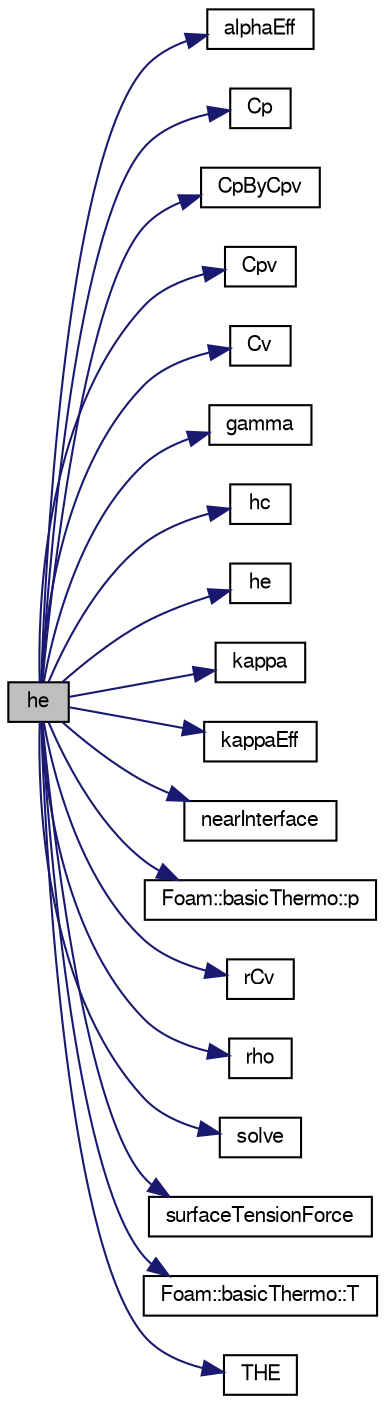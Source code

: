 digraph "he"
{
  bgcolor="transparent";
  edge [fontname="FreeSans",fontsize="10",labelfontname="FreeSans",labelfontsize="10"];
  node [fontname="FreeSans",fontsize="10",shape=record];
  rankdir="LR";
  Node37 [label="he",height=0.2,width=0.4,color="black", fillcolor="grey75", style="filled", fontcolor="black"];
  Node37 -> Node38 [color="midnightblue",fontsize="10",style="solid",fontname="FreeSans"];
  Node38 [label="alphaEff",height=0.2,width=0.4,color="black",URL="$a31922.html#a0314ca9b1b0fbab9608f1bc473db5938",tooltip="Effective thermal diffusivity of mixture [J/m/s/K]. "];
  Node37 -> Node39 [color="midnightblue",fontsize="10",style="solid",fontname="FreeSans"];
  Node39 [label="Cp",height=0.2,width=0.4,color="black",URL="$a31922.html#a5c513ba604dd34a301dc860a039670d7",tooltip="Heat capacity at constant pressure [J/kg/K]. "];
  Node37 -> Node40 [color="midnightblue",fontsize="10",style="solid",fontname="FreeSans"];
  Node40 [label="CpByCpv",height=0.2,width=0.4,color="black",URL="$a31922.html#aac0a4f1b9da9dd19c4bdf260b59b2e77",tooltip="Heat capacity ratio []. "];
  Node37 -> Node41 [color="midnightblue",fontsize="10",style="solid",fontname="FreeSans"];
  Node41 [label="Cpv",height=0.2,width=0.4,color="black",URL="$a31922.html#a19d71b49dcc8cbf5e115340b171ea2cb",tooltip="Heat capacity at constant pressure/volume [J/kg/K]. "];
  Node37 -> Node42 [color="midnightblue",fontsize="10",style="solid",fontname="FreeSans"];
  Node42 [label="Cv",height=0.2,width=0.4,color="black",URL="$a31922.html#af9840a82987638c965297ba4b7a526e2",tooltip="Heat capacity at constant volume [J/kg/K]. "];
  Node37 -> Node43 [color="midnightblue",fontsize="10",style="solid",fontname="FreeSans"];
  Node43 [label="gamma",height=0.2,width=0.4,color="black",URL="$a31922.html#a563689b0114827ce1d2145adcf7aa5fb",tooltip="gamma = Cp/Cv [] "];
  Node37 -> Node44 [color="midnightblue",fontsize="10",style="solid",fontname="FreeSans"];
  Node44 [label="hc",height=0.2,width=0.4,color="black",URL="$a31922.html#a24afe814acd29b6cb9795cb017833dbc",tooltip="Chemical enthalpy [J/kg]. "];
  Node37 -> Node45 [color="midnightblue",fontsize="10",style="solid",fontname="FreeSans"];
  Node45 [label="he",height=0.2,width=0.4,color="black",URL="$a31922.html#acf9fd577467f9bb31eb7140fba64aa99",tooltip="Enthalpy/Internal energy [J/kg]. "];
  Node37 -> Node46 [color="midnightblue",fontsize="10",style="solid",fontname="FreeSans"];
  Node46 [label="kappa",height=0.2,width=0.4,color="black",URL="$a31922.html#a38e4767d74bd4cee79e99b3f83e8f7ee",tooltip="Thermal diffusivity for temperature of mixture [J/m/s/K]. "];
  Node37 -> Node47 [color="midnightblue",fontsize="10",style="solid",fontname="FreeSans"];
  Node47 [label="kappaEff",height=0.2,width=0.4,color="black",URL="$a31922.html#a1ce368f67145f845684c2ab00325d07e",tooltip="Effective thermal diffusivity of mixture [J/m/s/K]. "];
  Node37 -> Node48 [color="midnightblue",fontsize="10",style="solid",fontname="FreeSans"];
  Node48 [label="nearInterface",height=0.2,width=0.4,color="black",URL="$a31922.html#a29d83f6c6c498e38e5b6a58907b6845c",tooltip="Indicator of the proximity of the interface. "];
  Node37 -> Node49 [color="midnightblue",fontsize="10",style="solid",fontname="FreeSans"];
  Node49 [label="Foam::basicThermo::p",height=0.2,width=0.4,color="black",URL="$a29734.html#a559539638a23431ca4b538c03b46e746",tooltip="Pressure [Pa]. "];
  Node37 -> Node50 [color="midnightblue",fontsize="10",style="solid",fontname="FreeSans"];
  Node50 [label="rCv",height=0.2,width=0.4,color="black",URL="$a31922.html#ad8d2a4f0d0fbdb41fa21eb33234241a5",tooltip="Return the phase-averaged reciprocal Cv. "];
  Node37 -> Node51 [color="midnightblue",fontsize="10",style="solid",fontname="FreeSans"];
  Node51 [label="rho",height=0.2,width=0.4,color="black",URL="$a31922.html#abae2b563900326333c71dcc9fd878f2d",tooltip="Density [kg/m^3]. "];
  Node37 -> Node52 [color="midnightblue",fontsize="10",style="solid",fontname="FreeSans"];
  Node52 [label="solve",height=0.2,width=0.4,color="black",URL="$a31922.html#af7d39f0eac0af0ed5785935ac72a1e7d",tooltip="Solve for the mixture phase-fractions. "];
  Node37 -> Node53 [color="midnightblue",fontsize="10",style="solid",fontname="FreeSans"];
  Node53 [label="surfaceTensionForce",height=0.2,width=0.4,color="black",URL="$a31922.html#a61254e539d6c09a1bcafaa17a3a31f6d"];
  Node37 -> Node54 [color="midnightblue",fontsize="10",style="solid",fontname="FreeSans"];
  Node54 [label="Foam::basicThermo::T",height=0.2,width=0.4,color="black",URL="$a29734.html#a36910f175f1b9478cb168b63da0a9904",tooltip="Temperature [K]. "];
  Node37 -> Node55 [color="midnightblue",fontsize="10",style="solid",fontname="FreeSans"];
  Node55 [label="THE",height=0.2,width=0.4,color="black",URL="$a31922.html#acc23d811aaf4b2c8eb7384328d98fc52",tooltip="Temperature from enthalpy/internal energy for cell-set. "];
}
